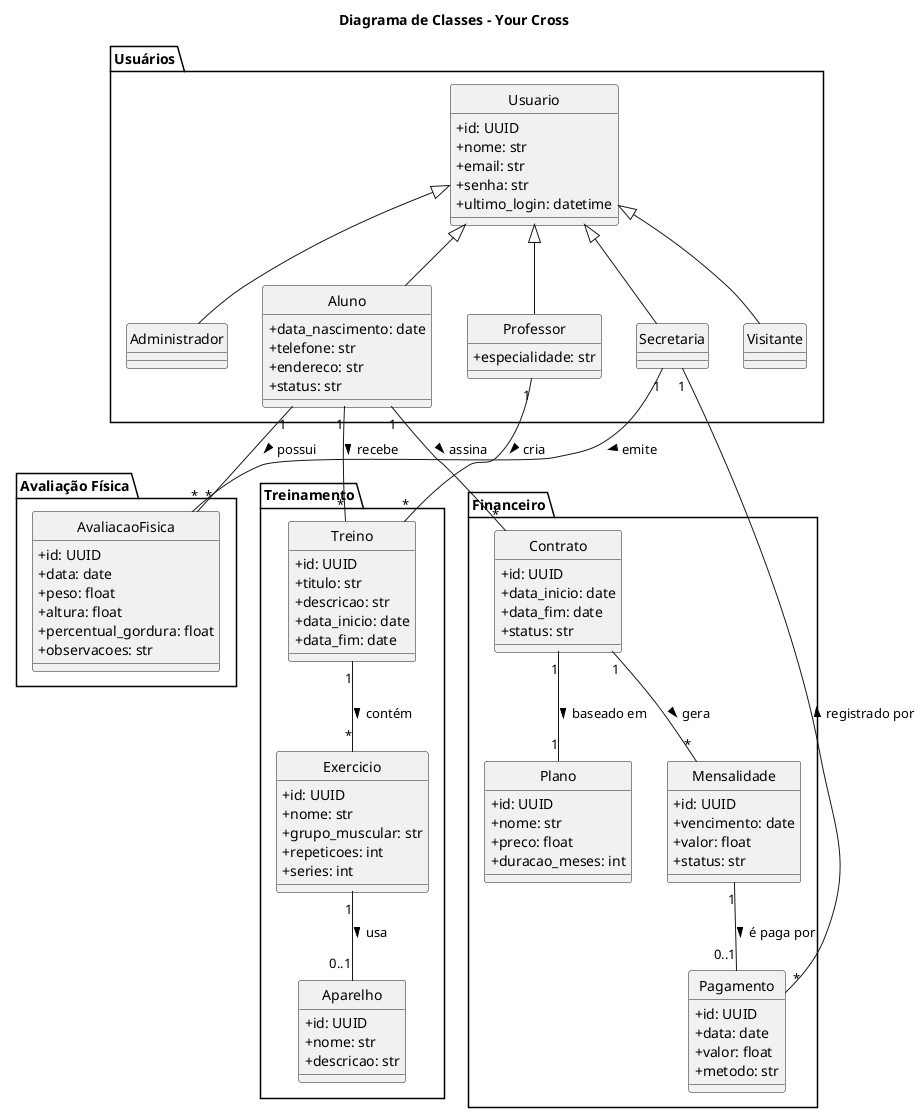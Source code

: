 @startuml
title Diagrama de Classes - Your Cross
skinparam style strictuml
skinparam classAttributeIconSize 0

' ====== Pacote de Usuários ======
package "Usuários" {
    class Usuario {
        +id: UUID
        +nome: str
        +email: str
        +senha: str
        +ultimo_login: datetime
    }

    class Administrador
    class Secretaria
    class Professor {
        +especialidade: str
    }
    class Aluno {
        +data_nascimento: date
        +telefone: str
        +endereco: str
        +status: str
    }
    class Visitante

    Usuario <|-- Administrador
    Usuario <|-- Secretaria
    Usuario <|-- Professor
    Usuario <|-- Aluno
    Usuario <|-- Visitante
}

' ====== Pacote de Treinamento ======
package "Treinamento" {
    class Treino {
        +id: UUID
        +titulo: str
        +descricao: str
        +data_inicio: date
        +data_fim: date
    }

    class Exercicio {
        +id: UUID
        +nome: str
        +grupo_muscular: str
        +repeticoes: int
        +series: int
    }

    class Aparelho {
        +id: UUID
        +nome: str
        +descricao: str
    }

    Treino "1" -- "*" Exercicio : contém >
    Exercicio "1" -- "0..1" Aparelho : usa >
    Professor "1" -- "*" Treino : cria >
    Aluno "1" -- "*" Treino : recebe >
}

' ====== Pacote de Avaliações ======
package "Avaliação Física" {
    class AvaliacaoFisica {
        +id: UUID
        +data: date
        +peso: float
        +altura: float
        +percentual_gordura: float
        +observacoes: str
    }

    Secretaria "1" -- "*" AvaliacaoFisica : emite >
    Aluno "1" -- "*" AvaliacaoFisica : possui >
}

' ====== Pacote Financeiro ======
package "Financeiro" {
    class Plano {
        +id: UUID
        +nome: str
        +preco: float
        +duracao_meses: int
    }

    class Contrato {
        +id: UUID
        +data_inicio: date
        +data_fim: date
        +status: str
    }

    class Mensalidade {
        +id: UUID
        +vencimento: date
        +valor: float
        +status: str
    }

    class Pagamento {
        +id: UUID
        +data: date
        +valor: float
        +metodo: str
    }

    Aluno "1" -- "*" Contrato : assina >
    Contrato "1" -- "1" Plano : baseado em >
    Contrato "1" -- "*" Mensalidade : gera >
    Mensalidade "1" -- "0..1" Pagamento : é paga por >
    Pagamento "*" -- "1" Secretaria : registrado por >
}

@enduml
